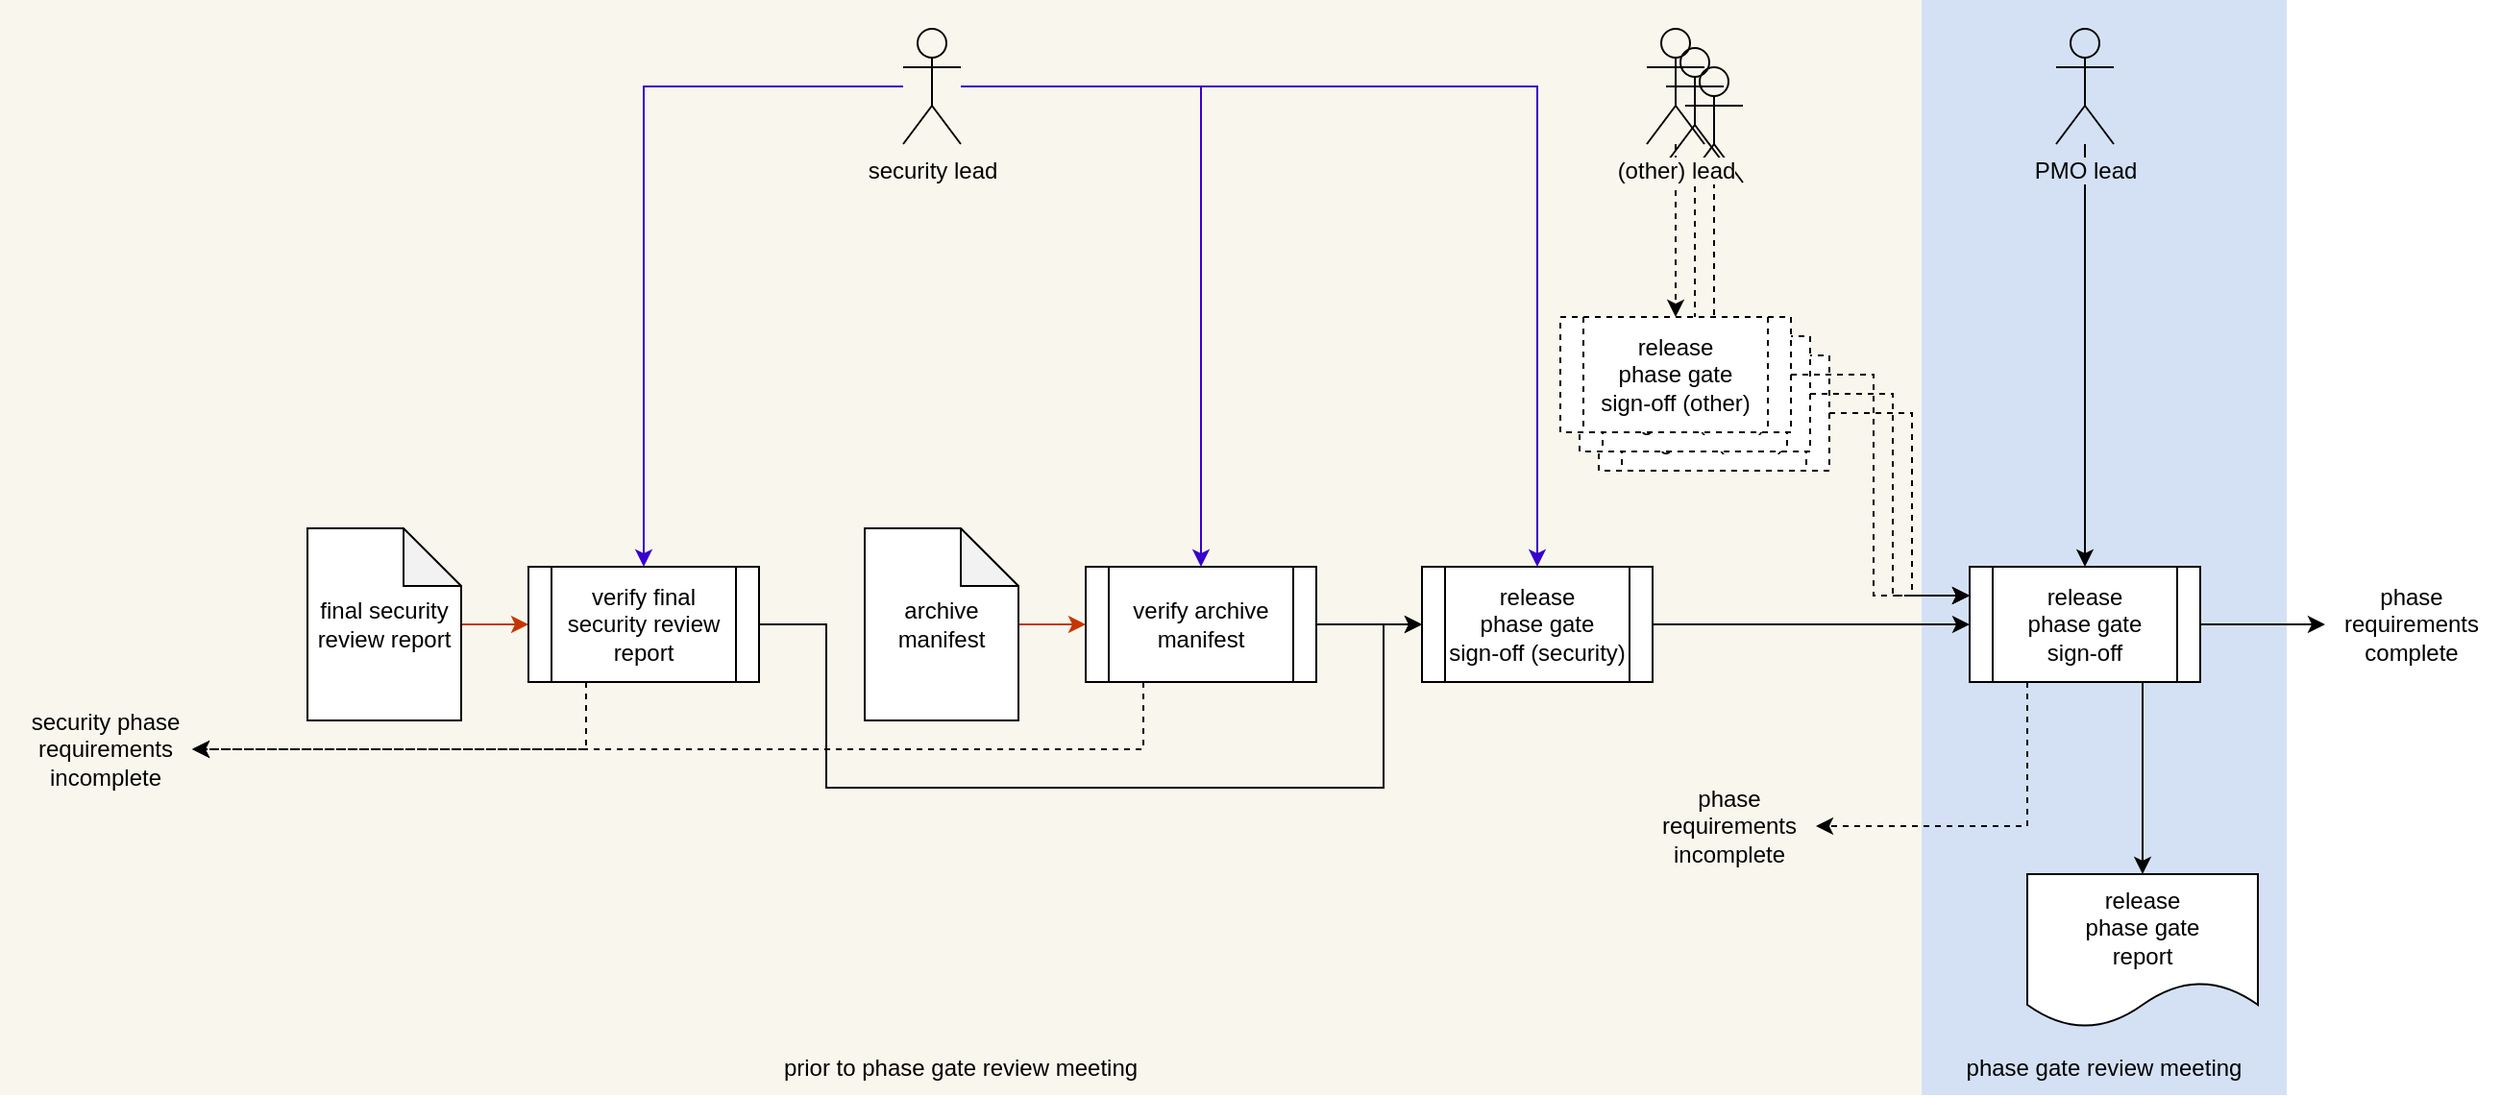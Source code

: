 <mxfile version="15.7.3" type="device"><diagram id="E2ULkJl6go0xUk4_vNiQ" name="Page-1"><mxGraphModel dx="1106" dy="1025" grid="1" gridSize="10" guides="1" tooltips="1" connect="1" arrows="1" fold="1" page="1" pageScale="1" pageWidth="1100" pageHeight="850" background="none" math="0" shadow="0"><root><mxCell id="0"/><mxCell id="1" parent="0"/><mxCell id="MnviZEQy9tbMUkRqoLun-5" value="" style="rounded=0;whiteSpace=wrap;html=1;strokeColor=none;fillColor=#D4E1F5;" parent="1" vertex="1"><mxGeometry x="1040" y="40" width="190" height="570" as="geometry"/></mxCell><mxCell id="MnviZEQy9tbMUkRqoLun-4" value="" style="rounded=0;whiteSpace=wrap;html=1;fillColor=#f9f7ed;strokeColor=none;" parent="1" vertex="1"><mxGeometry x="40" y="40" width="1000" height="570" as="geometry"/></mxCell><mxCell id="Ex4z-IKD_1BD_rlcXjND-8" style="edgeStyle=orthogonalEdgeStyle;rounded=0;orthogonalLoop=1;jettySize=auto;html=1;entryX=0;entryY=0.25;entryDx=0;entryDy=0;dashed=1;" parent="1" source="Ex4z-IKD_1BD_rlcXjND-9" target="J5lEDxen7dhJZbyypbdc-8" edge="1"><mxGeometry relative="1" as="geometry"><mxPoint x="1085" y="370" as="targetPoint"/><Array as="points"><mxPoint x="1035" y="255"/><mxPoint x="1035" y="350"/></Array></mxGeometry></mxCell><mxCell id="Ex4z-IKD_1BD_rlcXjND-9" value="requirements phase gate signoff (other)" style="shape=process;whiteSpace=wrap;html=1;backgroundOutline=1;dashed=1;" parent="1" vertex="1"><mxGeometry x="872" y="225" width="120" height="60" as="geometry"/></mxCell><mxCell id="Ex4z-IKD_1BD_rlcXjND-10" style="edgeStyle=orthogonalEdgeStyle;rounded=0;orthogonalLoop=1;jettySize=auto;html=1;entryX=0.5;entryY=0;entryDx=0;entryDy=0;dashed=1;" parent="1" source="Ex4z-IKD_1BD_rlcXjND-11" target="Ex4z-IKD_1BD_rlcXjND-9" edge="1"><mxGeometry relative="1" as="geometry"/></mxCell><mxCell id="Ex4z-IKD_1BD_rlcXjND-11" value="" style="shape=umlActor;verticalLabelPosition=bottom;labelBackgroundColor=#ffffff;verticalAlign=top;html=1;outlineConnect=0;fillColor=none;" parent="1" vertex="1"><mxGeometry x="917" y="75" width="30" height="60" as="geometry"/></mxCell><mxCell id="Ex4z-IKD_1BD_rlcXjND-3" value="" style="shape=umlActor;verticalLabelPosition=bottom;labelBackgroundColor=#ffffff;verticalAlign=top;html=1;outlineConnect=0;fillColor=none;" parent="1" vertex="1"><mxGeometry x="907" y="65" width="30" height="60" as="geometry"/></mxCell><mxCell id="Ex4z-IKD_1BD_rlcXjND-4" style="edgeStyle=orthogonalEdgeStyle;rounded=0;orthogonalLoop=1;jettySize=auto;html=1;entryX=0.5;entryY=0;entryDx=0;entryDy=0;dashed=1;" parent="1" source="Ex4z-IKD_1BD_rlcXjND-3" target="Ex4z-IKD_1BD_rlcXjND-5" edge="1"><mxGeometry relative="1" as="geometry"/></mxCell><mxCell id="Ex4z-IKD_1BD_rlcXjND-5" value="requirements phase gate signoff (other)" style="shape=process;whiteSpace=wrap;html=1;backgroundOutline=1;dashed=1;" parent="1" vertex="1"><mxGeometry x="862" y="215" width="120" height="60" as="geometry"/></mxCell><mxCell id="Ex4z-IKD_1BD_rlcXjND-6" style="edgeStyle=orthogonalEdgeStyle;rounded=0;orthogonalLoop=1;jettySize=auto;html=1;entryX=0;entryY=0.25;entryDx=0;entryDy=0;dashed=1;" parent="1" source="Ex4z-IKD_1BD_rlcXjND-5" target="J5lEDxen7dhJZbyypbdc-8" edge="1"><mxGeometry relative="1" as="geometry"><mxPoint x="1075" y="360" as="targetPoint"/><Array as="points"><mxPoint x="1025" y="245"/><mxPoint x="1025" y="350"/></Array></mxGeometry></mxCell><mxCell id="J5lEDxen7dhJZbyypbdc-17" style="edgeStyle=orthogonalEdgeStyle;rounded=0;orthogonalLoop=1;jettySize=auto;html=1;entryX=0.5;entryY=0;entryDx=0;entryDy=0;dashed=1;" parent="1" source="XKbH0hADGiryWMfeD4Mq-6" target="J5lEDxen7dhJZbyypbdc-15" edge="1"><mxGeometry relative="1" as="geometry"/></mxCell><mxCell id="XKbH0hADGiryWMfeD4Mq-6" value="(other) lead" style="shape=umlActor;verticalLabelPosition=bottom;labelBackgroundColor=#F9F7ED;verticalAlign=top;html=1;outlineConnect=0;fillColor=none;" parent="1" vertex="1"><mxGeometry x="897" y="55" width="30" height="60" as="geometry"/></mxCell><mxCell id="XKbH0hADGiryWMfeD4Mq-36" style="edgeStyle=orthogonalEdgeStyle;rounded=0;orthogonalLoop=1;jettySize=auto;html=1;entryX=0;entryY=0.5;entryDx=0;entryDy=0;" parent="1" source="XKbH0hADGiryWMfeD4Mq-19" target="J5lEDxen7dhJZbyypbdc-8" edge="1"><mxGeometry relative="1" as="geometry"><mxPoint x="940" y="365" as="targetPoint"/></mxGeometry></mxCell><mxCell id="XKbH0hADGiryWMfeD4Mq-37" style="edgeStyle=orthogonalEdgeStyle;rounded=0;orthogonalLoop=1;jettySize=auto;html=1;entryX=0.5;entryY=0;entryDx=0;entryDy=0;exitX=0.75;exitY=1;exitDx=0;exitDy=0;" parent="1" source="J5lEDxen7dhJZbyypbdc-8" target="XKbH0hADGiryWMfeD4Mq-21" edge="1"><mxGeometry relative="1" as="geometry"/></mxCell><mxCell id="XKbH0hADGiryWMfeD4Mq-19" value="release&lt;br&gt;phase gate&lt;br&gt;sign-off (security)" style="shape=process;whiteSpace=wrap;html=1;backgroundOutline=1;" parent="1" vertex="1"><mxGeometry x="780" y="335" width="120" height="60" as="geometry"/></mxCell><mxCell id="XKbH0hADGiryWMfeD4Mq-21" value="release&lt;br&gt;phase gate&lt;br&gt;report" style="shape=document;whiteSpace=wrap;html=1;boundedLbl=1;" parent="1" vertex="1"><mxGeometry x="1095" y="495" width="120" height="80" as="geometry"/></mxCell><mxCell id="J5lEDxen7dhJZbyypbdc-5" style="edgeStyle=orthogonalEdgeStyle;rounded=0;orthogonalLoop=1;jettySize=auto;html=1;entryX=0.5;entryY=0;entryDx=0;entryDy=0;fillColor=#6a00ff;strokeColor=#3700CC;" parent="1" source="XKbH0hADGiryWMfeD4Mq-44" target="XKbH0hADGiryWMfeD4Mq-19" edge="1"><mxGeometry relative="1" as="geometry"/></mxCell><mxCell id="gzmiALq3ZAIk68lzVFWa-26" style="edgeStyle=orthogonalEdgeStyle;rounded=0;orthogonalLoop=1;jettySize=auto;html=1;fillColor=#6a00ff;strokeColor=#3700CC;" parent="1" source="XKbH0hADGiryWMfeD4Mq-44" target="gzmiALq3ZAIk68lzVFWa-18" edge="1"><mxGeometry relative="1" as="geometry"><Array as="points"><mxPoint x="375" y="210"/><mxPoint x="375" y="210"/></Array></mxGeometry></mxCell><mxCell id="ggwXnD0UfayNwiCM6dkT-26" style="edgeStyle=orthogonalEdgeStyle;rounded=0;orthogonalLoop=1;jettySize=auto;html=1;entryX=0.5;entryY=0;entryDx=0;entryDy=0;fillColor=#6a00ff;strokeColor=#3700CC;" parent="1" source="XKbH0hADGiryWMfeD4Mq-44" target="ggwXnD0UfayNwiCM6dkT-6" edge="1"><mxGeometry relative="1" as="geometry"><Array as="points"><mxPoint x="665" y="85"/></Array></mxGeometry></mxCell><mxCell id="XKbH0hADGiryWMfeD4Mq-44" value="security lead" style="shape=umlActor;verticalLabelPosition=bottom;labelBackgroundColor=#F9F7ED;verticalAlign=top;html=1;outlineConnect=0;fillColor=none;" parent="1" vertex="1"><mxGeometry x="510" y="55" width="30" height="60" as="geometry"/></mxCell><mxCell id="J5lEDxen7dhJZbyypbdc-9" style="edgeStyle=orthogonalEdgeStyle;rounded=0;orthogonalLoop=1;jettySize=auto;html=1;" parent="1" source="XKbH0hADGiryWMfeD4Mq-59" target="J5lEDxen7dhJZbyypbdc-8" edge="1"><mxGeometry relative="1" as="geometry"/></mxCell><mxCell id="XKbH0hADGiryWMfeD4Mq-59" value="PMO lead" style="shape=umlActor;verticalLabelPosition=bottom;labelBackgroundColor=#D4E1F5;verticalAlign=top;html=1;outlineConnect=0;fillColor=none;" parent="1" vertex="1"><mxGeometry x="1110" y="55" width="30" height="60" as="geometry"/></mxCell><mxCell id="J5lEDxen7dhJZbyypbdc-10" style="edgeStyle=orthogonalEdgeStyle;rounded=0;orthogonalLoop=1;jettySize=auto;html=1;exitX=0.25;exitY=1;exitDx=0;exitDy=0;dashed=1;entryX=1;entryY=0.5;entryDx=0;entryDy=0;" parent="1" source="J5lEDxen7dhJZbyypbdc-8" target="J5lEDxen7dhJZbyypbdc-13" edge="1"><mxGeometry relative="1" as="geometry"><mxPoint x="520" y="465" as="targetPoint"/><Array as="points"><mxPoint x="1095" y="470"/></Array></mxGeometry></mxCell><mxCell id="J5lEDxen7dhJZbyypbdc-20" style="edgeStyle=orthogonalEdgeStyle;rounded=0;orthogonalLoop=1;jettySize=auto;html=1;entryX=0;entryY=0.5;entryDx=0;entryDy=0;" parent="1" source="J5lEDxen7dhJZbyypbdc-8" target="J5lEDxen7dhJZbyypbdc-19" edge="1"><mxGeometry relative="1" as="geometry"/></mxCell><mxCell id="J5lEDxen7dhJZbyypbdc-8" value="release&lt;br&gt;phase gate&lt;br&gt;sign-off" style="shape=process;whiteSpace=wrap;html=1;backgroundOutline=1;" parent="1" vertex="1"><mxGeometry x="1065" y="335" width="120" height="60" as="geometry"/></mxCell><mxCell id="J5lEDxen7dhJZbyypbdc-13" value="phase requirements incomplete" style="text;html=1;strokeColor=none;fillColor=none;align=center;verticalAlign=middle;whiteSpace=wrap;rounded=0;" parent="1" vertex="1"><mxGeometry x="895" y="445" width="90" height="50" as="geometry"/></mxCell><mxCell id="J5lEDxen7dhJZbyypbdc-12" value="security phase requirements incomplete" style="text;html=1;strokeColor=none;fillColor=none;align=center;verticalAlign=middle;whiteSpace=wrap;rounded=0;" parent="1" vertex="1"><mxGeometry x="50" y="405" width="90" height="50" as="geometry"/></mxCell><mxCell id="J5lEDxen7dhJZbyypbdc-18" style="edgeStyle=orthogonalEdgeStyle;rounded=0;orthogonalLoop=1;jettySize=auto;html=1;entryX=0;entryY=0.25;entryDx=0;entryDy=0;dashed=1;" parent="1" source="J5lEDxen7dhJZbyypbdc-15" target="J5lEDxen7dhJZbyypbdc-8" edge="1"><mxGeometry relative="1" as="geometry"><Array as="points"><mxPoint x="1015" y="235"/><mxPoint x="1015" y="350"/></Array></mxGeometry></mxCell><mxCell id="J5lEDxen7dhJZbyypbdc-15" value="release&lt;br&gt;phase gate&lt;br&gt;sign-off (other)" style="shape=process;whiteSpace=wrap;html=1;backgroundOutline=1;dashed=1;" parent="1" vertex="1"><mxGeometry x="852" y="205" width="120" height="60" as="geometry"/></mxCell><mxCell id="J5lEDxen7dhJZbyypbdc-19" value="phase requirements complete" style="text;html=1;strokeColor=none;fillColor=none;align=center;verticalAlign=middle;whiteSpace=wrap;rounded=0;" parent="1" vertex="1"><mxGeometry x="1250" y="340" width="90" height="50" as="geometry"/></mxCell><mxCell id="MnviZEQy9tbMUkRqoLun-2" value="phase gate review meeting" style="text;html=1;strokeColor=none;fillColor=none;align=center;verticalAlign=middle;whiteSpace=wrap;rounded=0;" parent="1" vertex="1"><mxGeometry x="1045" y="586" width="180" height="20" as="geometry"/></mxCell><mxCell id="MnviZEQy9tbMUkRqoLun-3" value="prior to phase gate review meeting" style="text;html=1;strokeColor=none;fillColor=none;align=center;verticalAlign=middle;whiteSpace=wrap;rounded=0;" parent="1" vertex="1"><mxGeometry x="40" y="586" width="1000" height="20" as="geometry"/></mxCell><mxCell id="gzmiALq3ZAIk68lzVFWa-16" style="edgeStyle=orthogonalEdgeStyle;rounded=0;orthogonalLoop=1;jettySize=auto;html=1;entryX=0;entryY=0.5;entryDx=0;entryDy=0;fillColor=#fa6800;strokeColor=#C73500;" parent="1" source="gzmiALq3ZAIk68lzVFWa-17" target="gzmiALq3ZAIk68lzVFWa-18" edge="1"><mxGeometry relative="1" as="geometry"/></mxCell><mxCell id="gzmiALq3ZAIk68lzVFWa-17" value="final security review report" style="shape=note;whiteSpace=wrap;html=1;backgroundOutline=1;darkOpacity=0.05;" parent="1" vertex="1"><mxGeometry x="200" y="315" width="80" height="100" as="geometry"/></mxCell><mxCell id="gzmiALq3ZAIk68lzVFWa-29" style="edgeStyle=orthogonalEdgeStyle;rounded=0;orthogonalLoop=1;jettySize=auto;html=1;exitX=0.25;exitY=1;exitDx=0;exitDy=0;entryX=1;entryY=0.5;entryDx=0;entryDy=0;dashed=1;" parent="1" source="gzmiALq3ZAIk68lzVFWa-18" target="J5lEDxen7dhJZbyypbdc-12" edge="1"><mxGeometry relative="1" as="geometry"><Array as="points"><mxPoint x="345" y="430"/></Array></mxGeometry></mxCell><mxCell id="ggwXnD0UfayNwiCM6dkT-30" style="edgeStyle=orthogonalEdgeStyle;rounded=0;orthogonalLoop=1;jettySize=auto;html=1;entryX=0;entryY=0.5;entryDx=0;entryDy=0;" parent="1" source="gzmiALq3ZAIk68lzVFWa-18" target="XKbH0hADGiryWMfeD4Mq-19" edge="1"><mxGeometry relative="1" as="geometry"><Array as="points"><mxPoint x="470" y="365"/><mxPoint x="470" y="450"/><mxPoint x="760" y="450"/><mxPoint x="760" y="365"/></Array></mxGeometry></mxCell><mxCell id="gzmiALq3ZAIk68lzVFWa-18" value="verify final security review report" style="shape=process;whiteSpace=wrap;html=1;backgroundOutline=1;" parent="1" vertex="1"><mxGeometry x="315" y="335" width="120" height="60" as="geometry"/></mxCell><mxCell id="ggwXnD0UfayNwiCM6dkT-3" style="edgeStyle=orthogonalEdgeStyle;rounded=0;orthogonalLoop=1;jettySize=auto;html=1;entryX=0;entryY=0.5;entryDx=0;entryDy=0;fillColor=#fa6800;strokeColor=#C73500;" parent="1" source="ggwXnD0UfayNwiCM6dkT-4" target="ggwXnD0UfayNwiCM6dkT-6" edge="1"><mxGeometry relative="1" as="geometry"/></mxCell><mxCell id="ggwXnD0UfayNwiCM6dkT-4" value="archive manifest" style="shape=note;whiteSpace=wrap;html=1;backgroundOutline=1;darkOpacity=0.05;" parent="1" vertex="1"><mxGeometry x="490" y="315" width="80" height="100" as="geometry"/></mxCell><mxCell id="ggwXnD0UfayNwiCM6dkT-17" style="edgeStyle=orthogonalEdgeStyle;rounded=0;orthogonalLoop=1;jettySize=auto;html=1;entryX=0;entryY=0.5;entryDx=0;entryDy=0;" parent="1" source="ggwXnD0UfayNwiCM6dkT-6" target="XKbH0hADGiryWMfeD4Mq-19" edge="1"><mxGeometry relative="1" as="geometry"/></mxCell><mxCell id="ggwXnD0UfayNwiCM6dkT-20" style="edgeStyle=orthogonalEdgeStyle;rounded=0;orthogonalLoop=1;jettySize=auto;html=1;exitX=0.25;exitY=1;exitDx=0;exitDy=0;entryX=1;entryY=0.5;entryDx=0;entryDy=0;dashed=1;" parent="1" source="ggwXnD0UfayNwiCM6dkT-6" target="J5lEDxen7dhJZbyypbdc-12" edge="1"><mxGeometry relative="1" as="geometry"/></mxCell><mxCell id="ggwXnD0UfayNwiCM6dkT-6" value="verify archive manifest" style="shape=process;whiteSpace=wrap;html=1;backgroundOutline=1;" parent="1" vertex="1"><mxGeometry x="605" y="335" width="120" height="60" as="geometry"/></mxCell></root></mxGraphModel></diagram></mxfile>
